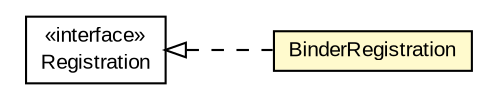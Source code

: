 #!/usr/local/bin/dot
#
# Class diagram 
# Generated by UMLGraph version R5_6-24-gf6e263 (http://www.umlgraph.org/)
#

digraph G {
	edge [fontname="arial",fontsize=10,labelfontname="arial",labelfontsize=10];
	node [fontname="arial",fontsize=10,shape=plaintext];
	nodesep=0.25;
	ranksep=0.5;
	rankdir=LR;
	// org.turbogwt.mvp.databind.client.BinderRegistration
	c244 [label=<<table title="org.turbogwt.mvp.databind.client.BinderRegistration" border="0" cellborder="1" cellspacing="0" cellpadding="2" port="p" bgcolor="lemonChiffon" href="./BinderRegistration.html">
		<tr><td><table border="0" cellspacing="0" cellpadding="1">
<tr><td align="center" balign="center"> BinderRegistration </td></tr>
		</table></td></tr>
		</table>>, URL="./BinderRegistration.html", fontname="arial", fontcolor="black", fontsize=10.0];
	//org.turbogwt.mvp.databind.client.BinderRegistration implements org.turbogwt.core.util.shared.Registration
	c263:p -> c244:p [dir=back,arrowtail=empty,style=dashed];
	// org.turbogwt.core.util.shared.Registration
	c263 [label=<<table title="org.turbogwt.core.util.shared.Registration" border="0" cellborder="1" cellspacing="0" cellpadding="2" port="p">
		<tr><td><table border="0" cellspacing="0" cellpadding="1">
<tr><td align="center" balign="center"> &#171;interface&#187; </td></tr>
<tr><td align="center" balign="center"> Registration </td></tr>
		</table></td></tr>
		</table>>, URL="null", fontname="arial", fontcolor="black", fontsize=10.0];
}

